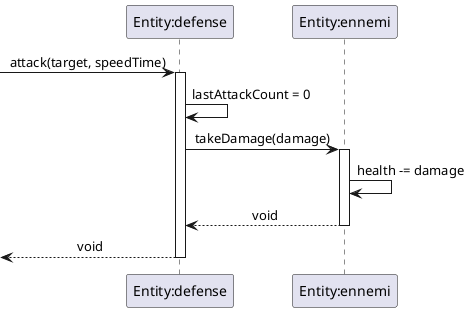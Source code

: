 @startuml towerIsDestroyed
skinparam sequenceMessageAlign center
participant "Entity:defense" as d
participant "Entity:ennemi" as e


     ->  d : attack(target, speedTime)
     activate d
        
        d -> d : lastAttackCount = 0
        d -> e : takeDamage(damage)
        activate e
        e->e : health -= damage
        e-->d : void
        deactivate e

        <-- d : void 
        deactivate d







@enduml